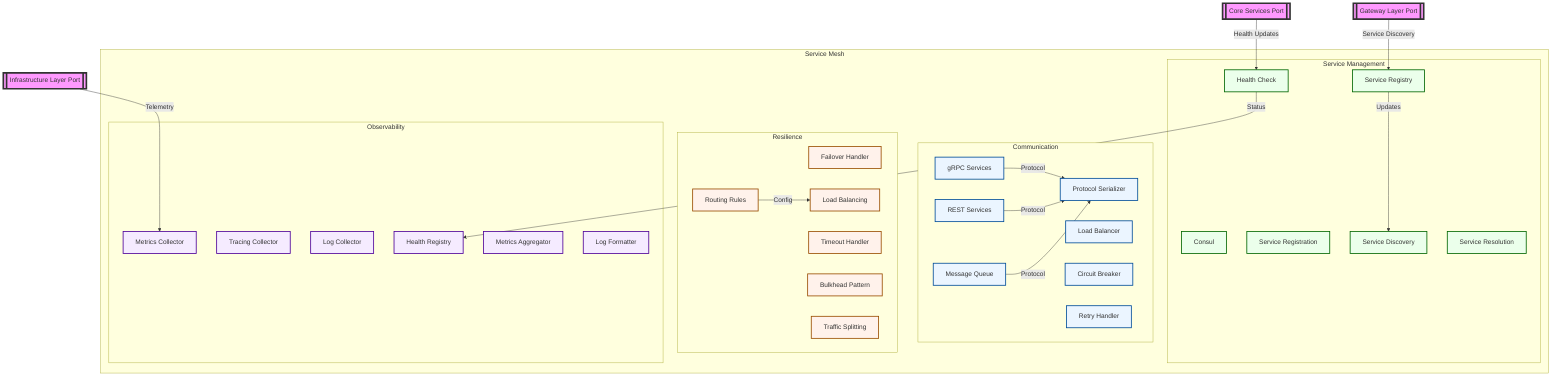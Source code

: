graph TD
    %% External Ports
    Gateway[[Gateway Layer Port]]
    Core[[Core Services Port]]
    Infrastructure[[Infrastructure Layer Port]]

    subgraph "Service Mesh"
        direction LR
        subgraph "Communication"
            gRPC[gRPC Services]
            RESTServices[REST Services]
            MessageQueue[Message Queue]
            ProtoSerializer[Protocol Serializer]
            LoadBalancer[Load Balancer]
            CircuitBreaker[Circuit Breaker]
            Retry[Retry Handler]
        end
        
        subgraph "Service Management"
            Consul[Consul]
            ServiceRegistry[Service Registry]
            HealthCheck[Health Check]
            Registration[Service Registration]
            Discovery[Service Discovery]
            Resolution[Service Resolution]
        end

        subgraph "Resilience"
            Failover[Failover Handler]
            Timeout[Timeout Handler]
            Bulkhead[Bulkhead Pattern]
            RouteRules[Routing Rules]
            LoadBalancing[Load Balancing]
            TrafficSplit[Traffic Splitting]
        end

        subgraph "Observability"
            MetricsCollector[Metrics Collector]
            TracingCollector[Tracing Collector]
            LogCollector[Log Collector]
            HealthRegistry[Health Registry]
            MetricsAggregator[Metrics Aggregator]
            LogFormatter[Log Formatter]
        end
    end

    %% External Connections
    Gateway -->|"Service Discovery"| ServiceRegistry
    Core -->|"Health Updates"| HealthCheck
    Infrastructure -->|"Telemetry"| MetricsCollector

    %% Internal Flows
    gRPC & RESTServices & MessageQueue -->|"Protocol"| ProtoSerializer
    ServiceRegistry -->|"Updates"| Discovery
    HealthCheck -->|"Status"| HealthRegistry
    RouteRules -->|"Config"| LoadBalancing

    %% Style Definitions
    classDef port fill:#f9f,stroke:#333,stroke-width:4px;
    classDef mesh fill:#f0f0ff,stroke:#6666cc,stroke-width:2px;
    classDef comm fill:#ebf5ff,stroke:#004d99,stroke-width:2px;
    classDef discovery fill:#ebffeb,stroke:#006600,stroke-width:2px;
    classDef resilience fill:#fff2eb,stroke:#994d00,stroke-width:2px;
    classDef observe fill:#f5ebff,stroke:#4d0099,stroke-width:2px;

    %% Apply styles
    class Gateway,Core,Infrastructure port;
    class gRPC,RESTServices,MessageQueue,ProtoSerializer,LoadBalancer,CircuitBreaker,Retry comm;
    class Consul,ServiceRegistry,HealthCheck,Registration,Discovery,Resolution discovery;
    class Failover,Timeout,Bulkhead,RouteRules,LoadBalancing,TrafficSplit resilience;
    class MetricsCollector,TracingCollector,LogCollector,HealthRegistry,MetricsAggregator,LogFormatter observe;